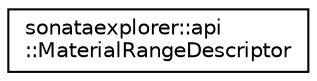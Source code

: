 digraph "Graphical Class Hierarchy"
{
 // LATEX_PDF_SIZE
  edge [fontname="Helvetica",fontsize="10",labelfontname="Helvetica",labelfontsize="10"];
  node [fontname="Helvetica",fontsize="10",shape=record];
  rankdir="LR";
  Node0 [label="sonataexplorer::api\l::MaterialRangeDescriptor",height=0.2,width=0.4,color="black", fillcolor="white", style="filled",URL="$dc/d3c/structsonataexplorer_1_1api_1_1MaterialRangeDescriptor.html",tooltip=" "];
}

